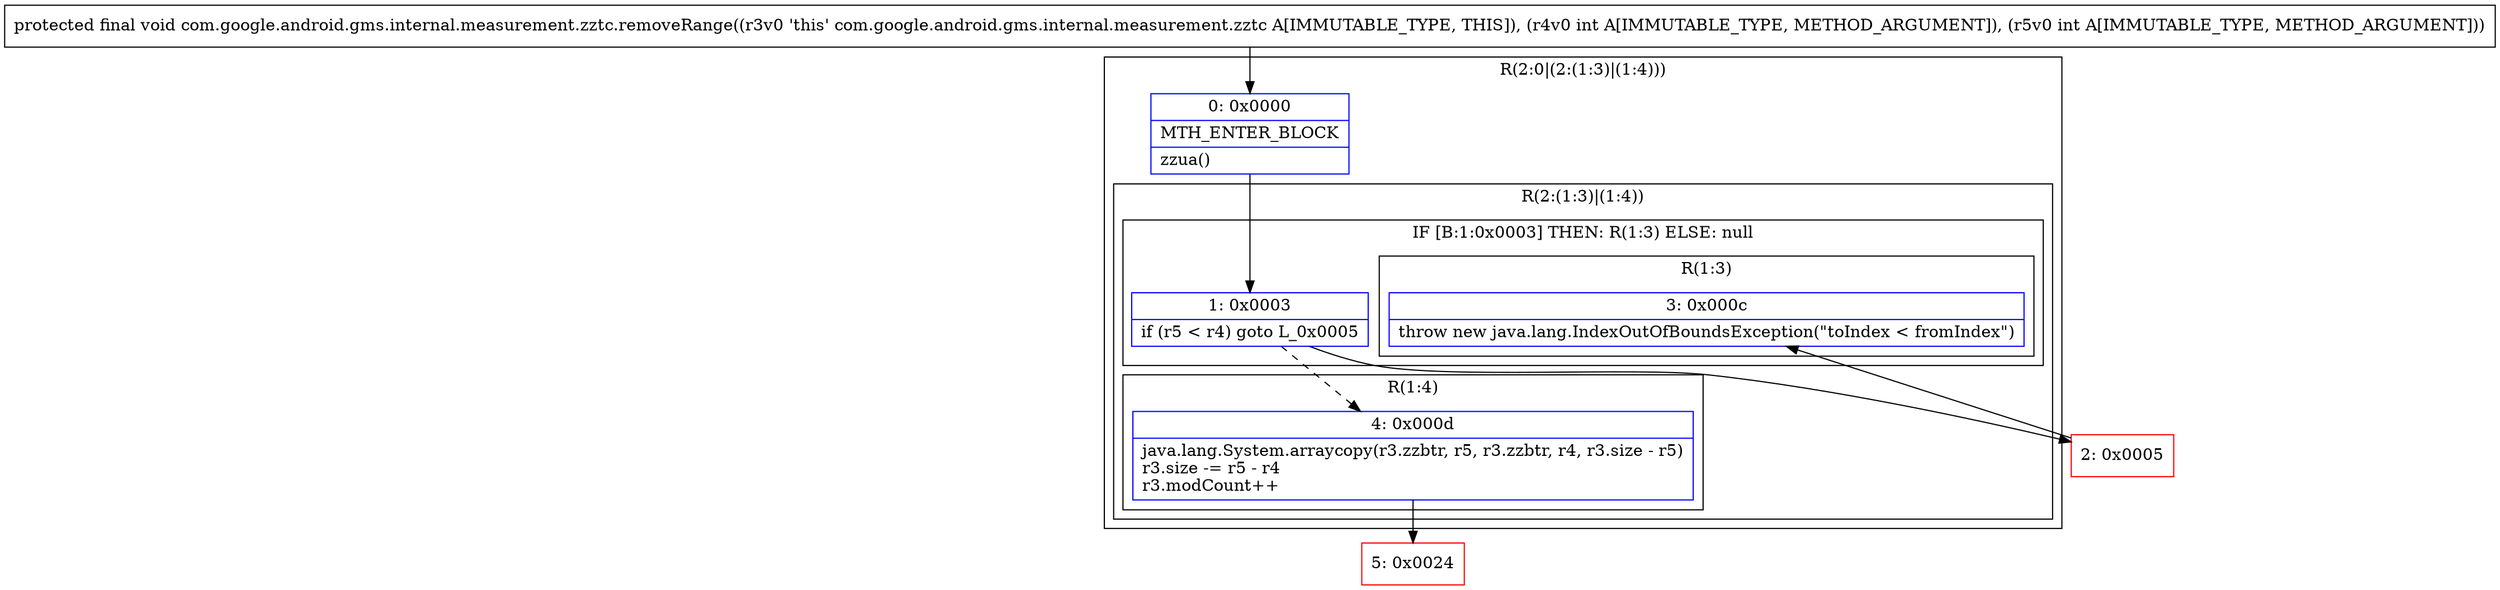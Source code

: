 digraph "CFG forcom.google.android.gms.internal.measurement.zztc.removeRange(II)V" {
subgraph cluster_Region_1874765208 {
label = "R(2:0|(2:(1:3)|(1:4)))";
node [shape=record,color=blue];
Node_0 [shape=record,label="{0\:\ 0x0000|MTH_ENTER_BLOCK\l|zzua()\l}"];
subgraph cluster_Region_1682836764 {
label = "R(2:(1:3)|(1:4))";
node [shape=record,color=blue];
subgraph cluster_IfRegion_920953602 {
label = "IF [B:1:0x0003] THEN: R(1:3) ELSE: null";
node [shape=record,color=blue];
Node_1 [shape=record,label="{1\:\ 0x0003|if (r5 \< r4) goto L_0x0005\l}"];
subgraph cluster_Region_1505627364 {
label = "R(1:3)";
node [shape=record,color=blue];
Node_3 [shape=record,label="{3\:\ 0x000c|throw new java.lang.IndexOutOfBoundsException(\"toIndex \< fromIndex\")\l}"];
}
}
subgraph cluster_Region_1127669806 {
label = "R(1:4)";
node [shape=record,color=blue];
Node_4 [shape=record,label="{4\:\ 0x000d|java.lang.System.arraycopy(r3.zzbtr, r5, r3.zzbtr, r4, r3.size \- r5)\lr3.size \-= r5 \- r4\lr3.modCount++\l}"];
}
}
}
Node_2 [shape=record,color=red,label="{2\:\ 0x0005}"];
Node_5 [shape=record,color=red,label="{5\:\ 0x0024}"];
MethodNode[shape=record,label="{protected final void com.google.android.gms.internal.measurement.zztc.removeRange((r3v0 'this' com.google.android.gms.internal.measurement.zztc A[IMMUTABLE_TYPE, THIS]), (r4v0 int A[IMMUTABLE_TYPE, METHOD_ARGUMENT]), (r5v0 int A[IMMUTABLE_TYPE, METHOD_ARGUMENT])) }"];
MethodNode -> Node_0;
Node_0 -> Node_1;
Node_1 -> Node_2;
Node_1 -> Node_4[style=dashed];
Node_4 -> Node_5;
Node_2 -> Node_3;
}


